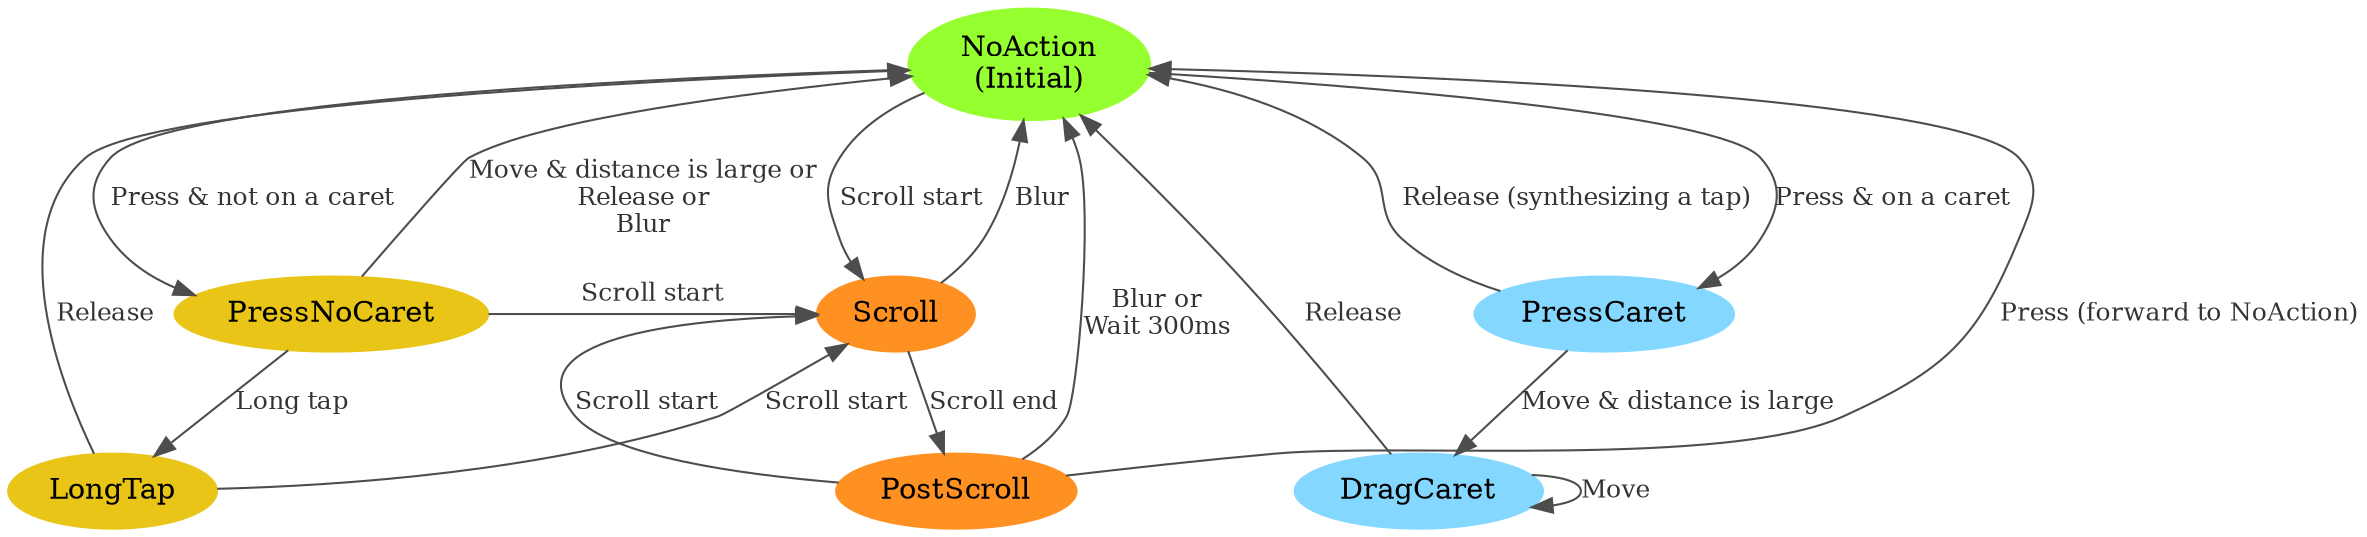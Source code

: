 // Steps to generate AccessibleCaretEventHubStates.png
// 1. Install Graphviz
// 2. dot -T png -o AccessibleCaretEventHubStates.png AccessibleCaretEventHubStates.dot
//
// Note: If the edge has 'constraint=false', it is not used in ranking the
// nodes. http://www.graphviz.org/doc/info/attrs.html#d:constraint

digraph event_hub_states {
  node [style=filled];
  edge [color="gray30", fontcolor="gray20", fontsize=12]

  NoAction [label="NoAction\n(Initial)"color="#96FF2F"];
  NoAction -> PressCaret [label="Press & on a caret"];
  NoAction -> PressNoCaret [label="Press & not on a caret"];
  NoAction -> Scroll [label="Scroll start"];

  PressCaret [color="#84D8FF"];
  PressCaret -> DragCaret [label="Move & distance is large"];
  PressCaret -> NoAction [label="Release (synthesizing a tap)"];

  DragCaret [color="#84D8FF"];
  DragCaret -> DragCaret [label="Move"];
  DragCaret -> NoAction [label="Release"];

  PressNoCaret [color="#E8C516"];
  PressNoCaret -> NoAction [label="Move & distance is large or\nRelease or\nBlur"];
  PressNoCaret -> LongTap [label="Long tap"];
  PressNoCaret -> Scroll [label="Scroll start", constraint=false];

  LongTap [color="#E8C516"]
  LongTap -> NoAction [label="Release"];
  LongTap -> Scroll [label="Scroll start", constraint=false];

  Scroll [color="#FF9022"]
  Scroll -> PostScroll [label="Scroll end"];
  Scroll -> NoAction [label="Blur"];

  PostScroll [color="#FF9022"]
  PostScroll -> Scroll [label="Scroll start"];
  PostScroll -> NoAction [label="Blur or\nWait 300ms"];
  PostScroll -> NoAction [label="Press (forward to NoAction)", constraint=false];
}
